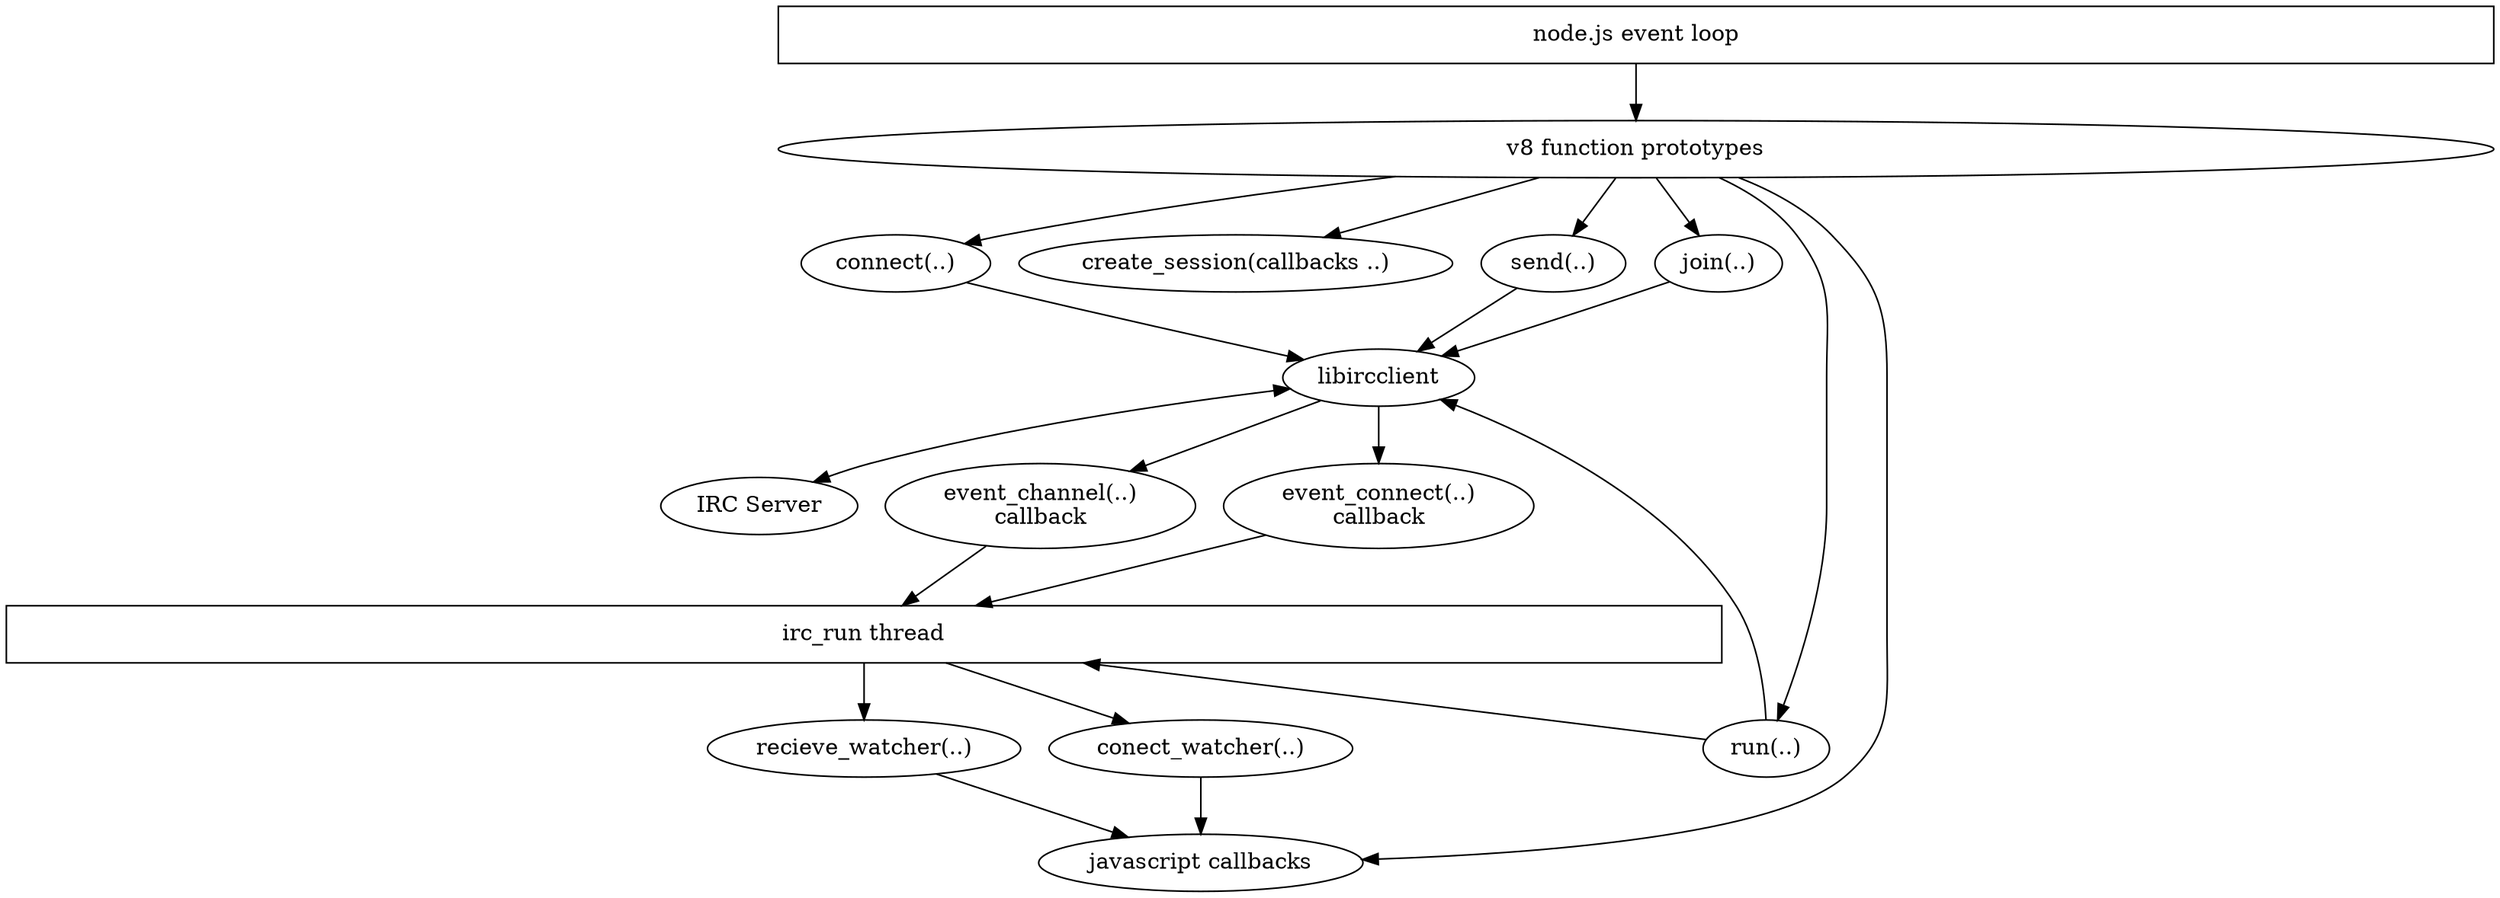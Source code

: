 digraph G
{
	ircs[label="IRC Server"];
	lic[label="libircclient"];
    icon[label="connect(..)"];
    icrs[label="create_session(callbacks ..)"];
    irun[label="run(..)"];
    isend[label="send(..)"];
    ijoin[label="join(..)"];
    runthr[label="irc_run thread", shape="box", fixedsize=true, width=15];
    evloop[label="node.js event loop", shape="box", fixedsize=true, width=15];
	icbchan[label="event_channel(..)\ncallback"];
	icbcon[label="event_connect(..)\ncallback"];
	rcvwch[label="recieve_watcher(..)"];
	conwch[label="conect_watcher(..)"];
    v8[label="v8 function prototypes", shape="ellipse", fixedsize=true, width=15];
    jscb[label="javascript callbacks"];

    lic->ircs[dir="both"];
    lic->icbchan;
    lic->icbcon;
    icon->lic;
    irun->lic;
    ijoin->lic;
    isend->lic;


    v8->jscb;
    v8->icon;
    v8->irun;
    v8->ijoin;
    v8->isend;
    v8->icrs;

    evloop->v8;
    rcvwch->jscb;
    conwch->jscb;

    icbchan->runthr;
    icbcon->runthr;
    runthr->rcvwch;
    runthr->conwch;

    
    runthr->irun[dir="back"];
}
